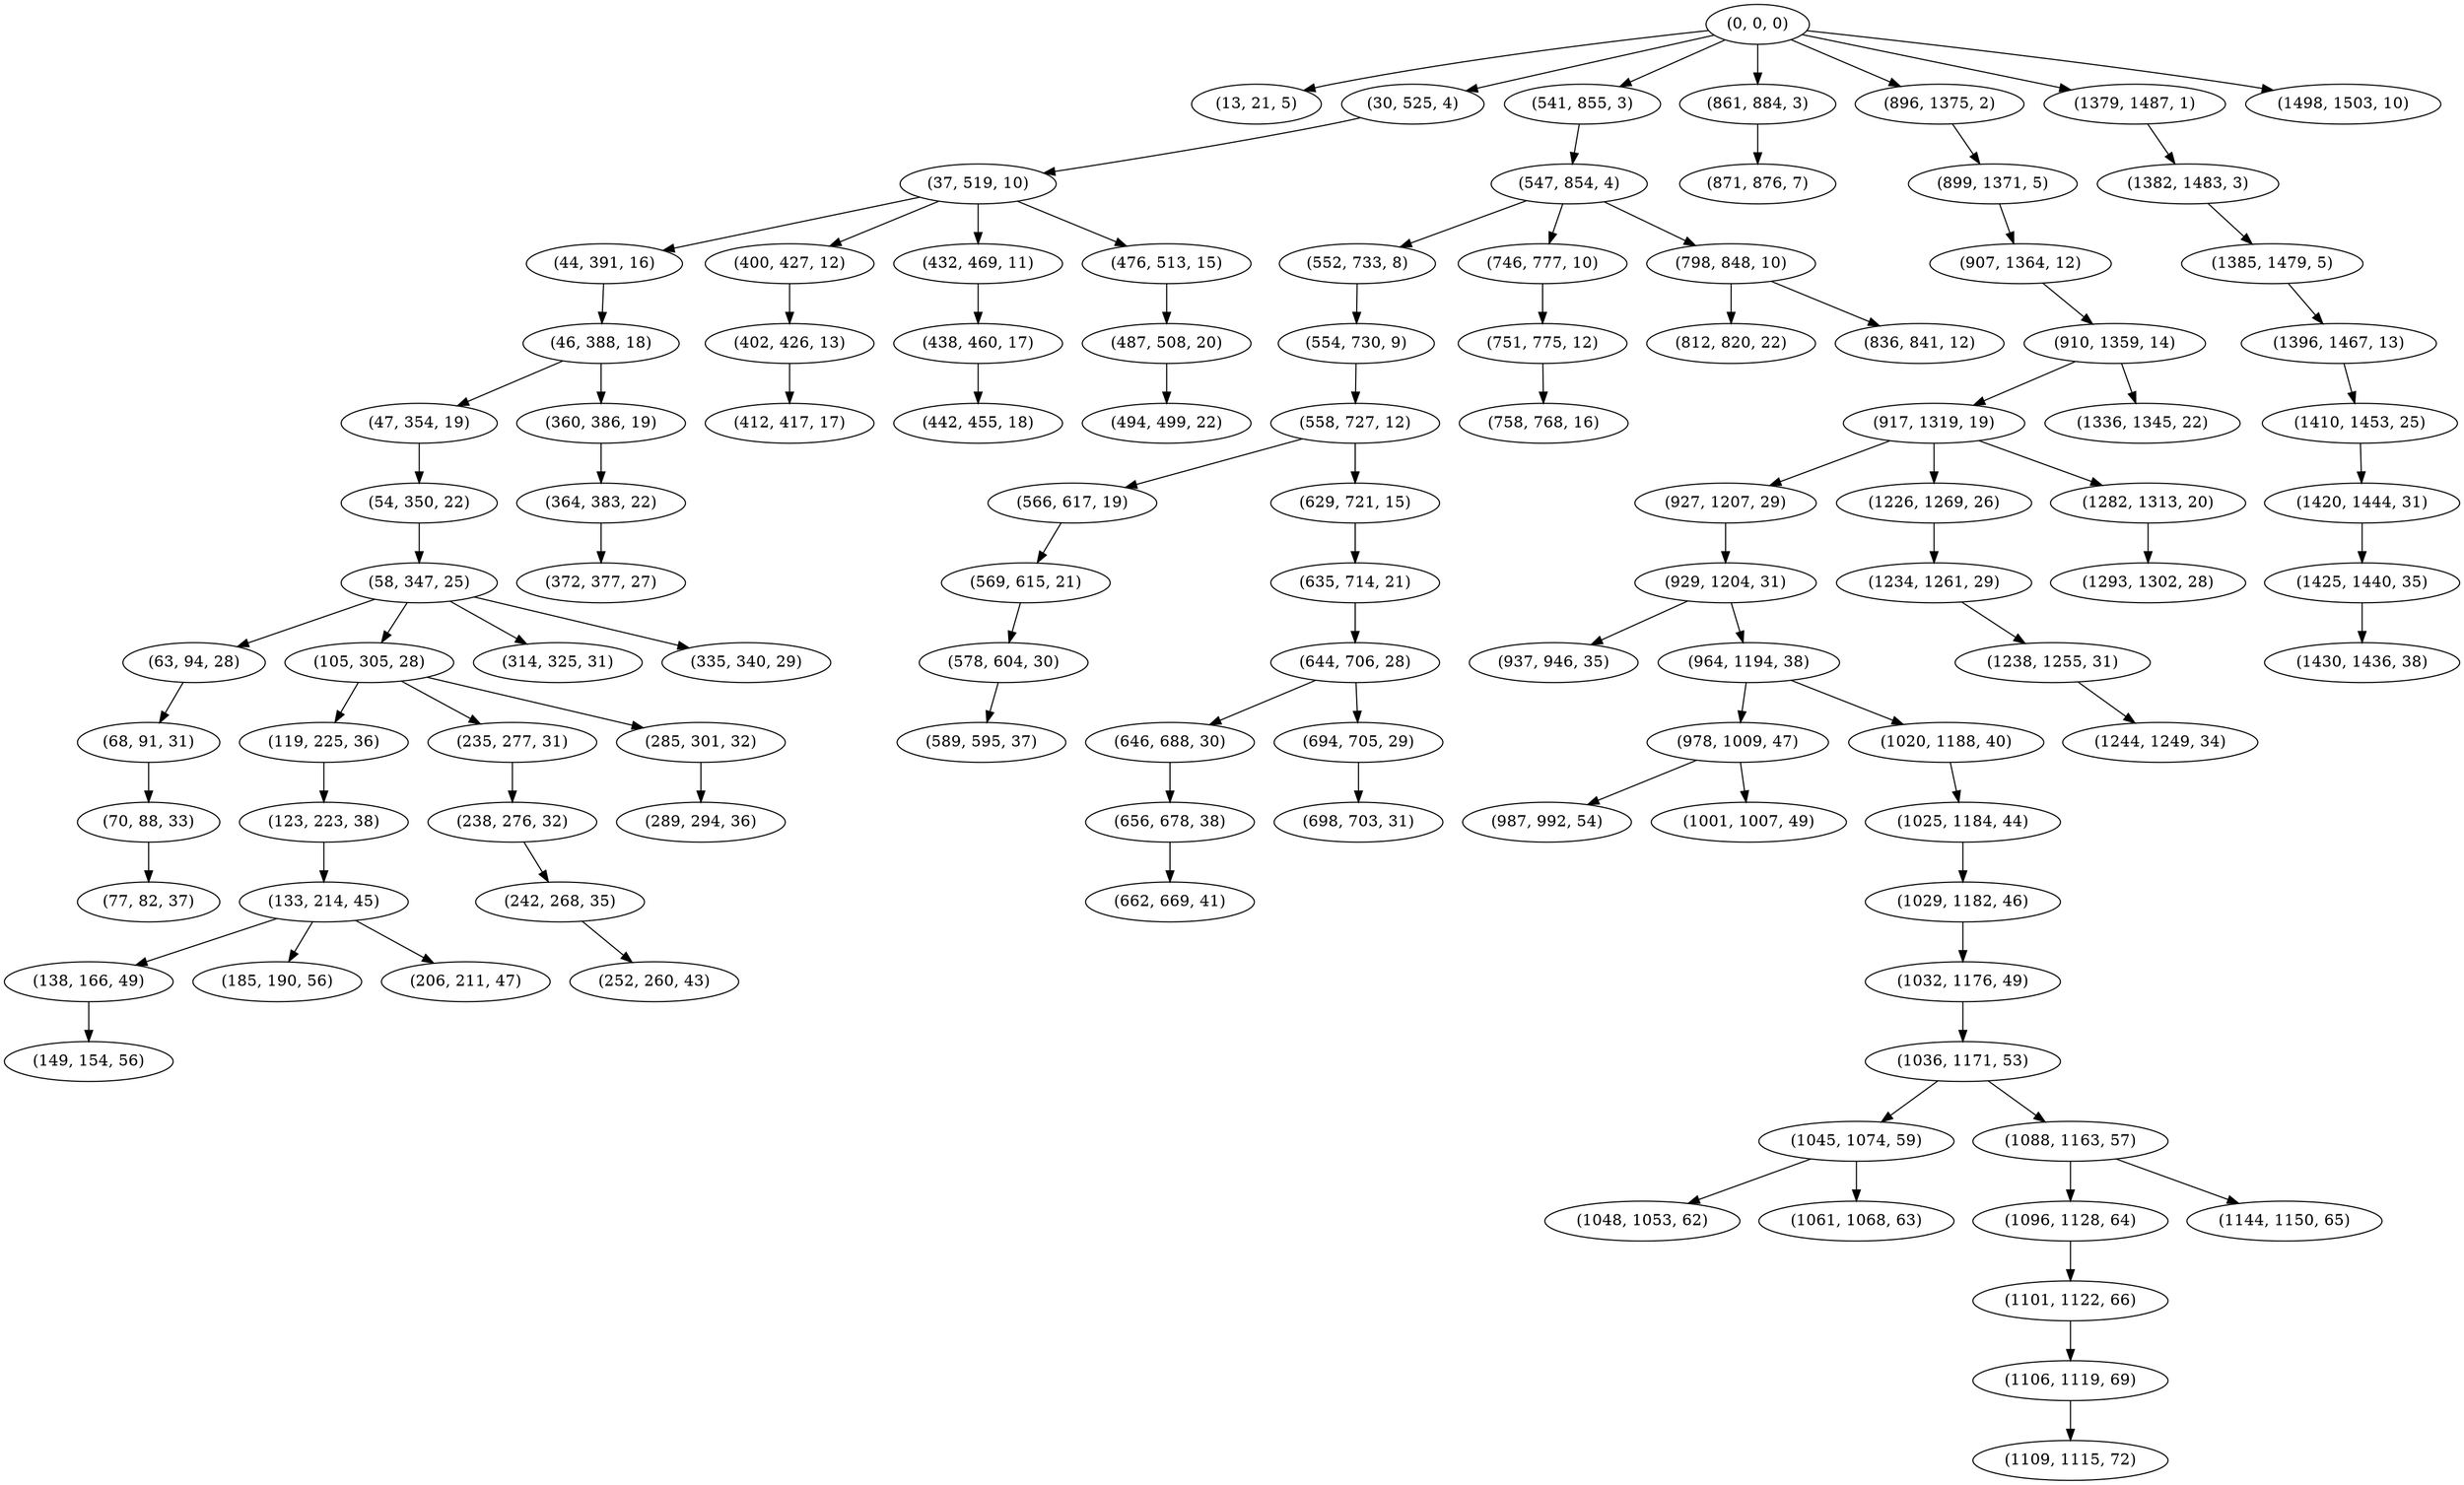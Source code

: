 digraph tree {
    "(0, 0, 0)";
    "(13, 21, 5)";
    "(30, 525, 4)";
    "(37, 519, 10)";
    "(44, 391, 16)";
    "(46, 388, 18)";
    "(47, 354, 19)";
    "(54, 350, 22)";
    "(58, 347, 25)";
    "(63, 94, 28)";
    "(68, 91, 31)";
    "(70, 88, 33)";
    "(77, 82, 37)";
    "(105, 305, 28)";
    "(119, 225, 36)";
    "(123, 223, 38)";
    "(133, 214, 45)";
    "(138, 166, 49)";
    "(149, 154, 56)";
    "(185, 190, 56)";
    "(206, 211, 47)";
    "(235, 277, 31)";
    "(238, 276, 32)";
    "(242, 268, 35)";
    "(252, 260, 43)";
    "(285, 301, 32)";
    "(289, 294, 36)";
    "(314, 325, 31)";
    "(335, 340, 29)";
    "(360, 386, 19)";
    "(364, 383, 22)";
    "(372, 377, 27)";
    "(400, 427, 12)";
    "(402, 426, 13)";
    "(412, 417, 17)";
    "(432, 469, 11)";
    "(438, 460, 17)";
    "(442, 455, 18)";
    "(476, 513, 15)";
    "(487, 508, 20)";
    "(494, 499, 22)";
    "(541, 855, 3)";
    "(547, 854, 4)";
    "(552, 733, 8)";
    "(554, 730, 9)";
    "(558, 727, 12)";
    "(566, 617, 19)";
    "(569, 615, 21)";
    "(578, 604, 30)";
    "(589, 595, 37)";
    "(629, 721, 15)";
    "(635, 714, 21)";
    "(644, 706, 28)";
    "(646, 688, 30)";
    "(656, 678, 38)";
    "(662, 669, 41)";
    "(694, 705, 29)";
    "(698, 703, 31)";
    "(746, 777, 10)";
    "(751, 775, 12)";
    "(758, 768, 16)";
    "(798, 848, 10)";
    "(812, 820, 22)";
    "(836, 841, 12)";
    "(861, 884, 3)";
    "(871, 876, 7)";
    "(896, 1375, 2)";
    "(899, 1371, 5)";
    "(907, 1364, 12)";
    "(910, 1359, 14)";
    "(917, 1319, 19)";
    "(927, 1207, 29)";
    "(929, 1204, 31)";
    "(937, 946, 35)";
    "(964, 1194, 38)";
    "(978, 1009, 47)";
    "(987, 992, 54)";
    "(1001, 1007, 49)";
    "(1020, 1188, 40)";
    "(1025, 1184, 44)";
    "(1029, 1182, 46)";
    "(1032, 1176, 49)";
    "(1036, 1171, 53)";
    "(1045, 1074, 59)";
    "(1048, 1053, 62)";
    "(1061, 1068, 63)";
    "(1088, 1163, 57)";
    "(1096, 1128, 64)";
    "(1101, 1122, 66)";
    "(1106, 1119, 69)";
    "(1109, 1115, 72)";
    "(1144, 1150, 65)";
    "(1226, 1269, 26)";
    "(1234, 1261, 29)";
    "(1238, 1255, 31)";
    "(1244, 1249, 34)";
    "(1282, 1313, 20)";
    "(1293, 1302, 28)";
    "(1336, 1345, 22)";
    "(1379, 1487, 1)";
    "(1382, 1483, 3)";
    "(1385, 1479, 5)";
    "(1396, 1467, 13)";
    "(1410, 1453, 25)";
    "(1420, 1444, 31)";
    "(1425, 1440, 35)";
    "(1430, 1436, 38)";
    "(1498, 1503, 10)";
    "(0, 0, 0)" -> "(13, 21, 5)";
    "(0, 0, 0)" -> "(30, 525, 4)";
    "(0, 0, 0)" -> "(541, 855, 3)";
    "(0, 0, 0)" -> "(861, 884, 3)";
    "(0, 0, 0)" -> "(896, 1375, 2)";
    "(0, 0, 0)" -> "(1379, 1487, 1)";
    "(0, 0, 0)" -> "(1498, 1503, 10)";
    "(30, 525, 4)" -> "(37, 519, 10)";
    "(37, 519, 10)" -> "(44, 391, 16)";
    "(37, 519, 10)" -> "(400, 427, 12)";
    "(37, 519, 10)" -> "(432, 469, 11)";
    "(37, 519, 10)" -> "(476, 513, 15)";
    "(44, 391, 16)" -> "(46, 388, 18)";
    "(46, 388, 18)" -> "(47, 354, 19)";
    "(46, 388, 18)" -> "(360, 386, 19)";
    "(47, 354, 19)" -> "(54, 350, 22)";
    "(54, 350, 22)" -> "(58, 347, 25)";
    "(58, 347, 25)" -> "(63, 94, 28)";
    "(58, 347, 25)" -> "(105, 305, 28)";
    "(58, 347, 25)" -> "(314, 325, 31)";
    "(58, 347, 25)" -> "(335, 340, 29)";
    "(63, 94, 28)" -> "(68, 91, 31)";
    "(68, 91, 31)" -> "(70, 88, 33)";
    "(70, 88, 33)" -> "(77, 82, 37)";
    "(105, 305, 28)" -> "(119, 225, 36)";
    "(105, 305, 28)" -> "(235, 277, 31)";
    "(105, 305, 28)" -> "(285, 301, 32)";
    "(119, 225, 36)" -> "(123, 223, 38)";
    "(123, 223, 38)" -> "(133, 214, 45)";
    "(133, 214, 45)" -> "(138, 166, 49)";
    "(133, 214, 45)" -> "(185, 190, 56)";
    "(133, 214, 45)" -> "(206, 211, 47)";
    "(138, 166, 49)" -> "(149, 154, 56)";
    "(235, 277, 31)" -> "(238, 276, 32)";
    "(238, 276, 32)" -> "(242, 268, 35)";
    "(242, 268, 35)" -> "(252, 260, 43)";
    "(285, 301, 32)" -> "(289, 294, 36)";
    "(360, 386, 19)" -> "(364, 383, 22)";
    "(364, 383, 22)" -> "(372, 377, 27)";
    "(400, 427, 12)" -> "(402, 426, 13)";
    "(402, 426, 13)" -> "(412, 417, 17)";
    "(432, 469, 11)" -> "(438, 460, 17)";
    "(438, 460, 17)" -> "(442, 455, 18)";
    "(476, 513, 15)" -> "(487, 508, 20)";
    "(487, 508, 20)" -> "(494, 499, 22)";
    "(541, 855, 3)" -> "(547, 854, 4)";
    "(547, 854, 4)" -> "(552, 733, 8)";
    "(547, 854, 4)" -> "(746, 777, 10)";
    "(547, 854, 4)" -> "(798, 848, 10)";
    "(552, 733, 8)" -> "(554, 730, 9)";
    "(554, 730, 9)" -> "(558, 727, 12)";
    "(558, 727, 12)" -> "(566, 617, 19)";
    "(558, 727, 12)" -> "(629, 721, 15)";
    "(566, 617, 19)" -> "(569, 615, 21)";
    "(569, 615, 21)" -> "(578, 604, 30)";
    "(578, 604, 30)" -> "(589, 595, 37)";
    "(629, 721, 15)" -> "(635, 714, 21)";
    "(635, 714, 21)" -> "(644, 706, 28)";
    "(644, 706, 28)" -> "(646, 688, 30)";
    "(644, 706, 28)" -> "(694, 705, 29)";
    "(646, 688, 30)" -> "(656, 678, 38)";
    "(656, 678, 38)" -> "(662, 669, 41)";
    "(694, 705, 29)" -> "(698, 703, 31)";
    "(746, 777, 10)" -> "(751, 775, 12)";
    "(751, 775, 12)" -> "(758, 768, 16)";
    "(798, 848, 10)" -> "(812, 820, 22)";
    "(798, 848, 10)" -> "(836, 841, 12)";
    "(861, 884, 3)" -> "(871, 876, 7)";
    "(896, 1375, 2)" -> "(899, 1371, 5)";
    "(899, 1371, 5)" -> "(907, 1364, 12)";
    "(907, 1364, 12)" -> "(910, 1359, 14)";
    "(910, 1359, 14)" -> "(917, 1319, 19)";
    "(910, 1359, 14)" -> "(1336, 1345, 22)";
    "(917, 1319, 19)" -> "(927, 1207, 29)";
    "(917, 1319, 19)" -> "(1226, 1269, 26)";
    "(917, 1319, 19)" -> "(1282, 1313, 20)";
    "(927, 1207, 29)" -> "(929, 1204, 31)";
    "(929, 1204, 31)" -> "(937, 946, 35)";
    "(929, 1204, 31)" -> "(964, 1194, 38)";
    "(964, 1194, 38)" -> "(978, 1009, 47)";
    "(964, 1194, 38)" -> "(1020, 1188, 40)";
    "(978, 1009, 47)" -> "(987, 992, 54)";
    "(978, 1009, 47)" -> "(1001, 1007, 49)";
    "(1020, 1188, 40)" -> "(1025, 1184, 44)";
    "(1025, 1184, 44)" -> "(1029, 1182, 46)";
    "(1029, 1182, 46)" -> "(1032, 1176, 49)";
    "(1032, 1176, 49)" -> "(1036, 1171, 53)";
    "(1036, 1171, 53)" -> "(1045, 1074, 59)";
    "(1036, 1171, 53)" -> "(1088, 1163, 57)";
    "(1045, 1074, 59)" -> "(1048, 1053, 62)";
    "(1045, 1074, 59)" -> "(1061, 1068, 63)";
    "(1088, 1163, 57)" -> "(1096, 1128, 64)";
    "(1088, 1163, 57)" -> "(1144, 1150, 65)";
    "(1096, 1128, 64)" -> "(1101, 1122, 66)";
    "(1101, 1122, 66)" -> "(1106, 1119, 69)";
    "(1106, 1119, 69)" -> "(1109, 1115, 72)";
    "(1226, 1269, 26)" -> "(1234, 1261, 29)";
    "(1234, 1261, 29)" -> "(1238, 1255, 31)";
    "(1238, 1255, 31)" -> "(1244, 1249, 34)";
    "(1282, 1313, 20)" -> "(1293, 1302, 28)";
    "(1379, 1487, 1)" -> "(1382, 1483, 3)";
    "(1382, 1483, 3)" -> "(1385, 1479, 5)";
    "(1385, 1479, 5)" -> "(1396, 1467, 13)";
    "(1396, 1467, 13)" -> "(1410, 1453, 25)";
    "(1410, 1453, 25)" -> "(1420, 1444, 31)";
    "(1420, 1444, 31)" -> "(1425, 1440, 35)";
    "(1425, 1440, 35)" -> "(1430, 1436, 38)";
}
